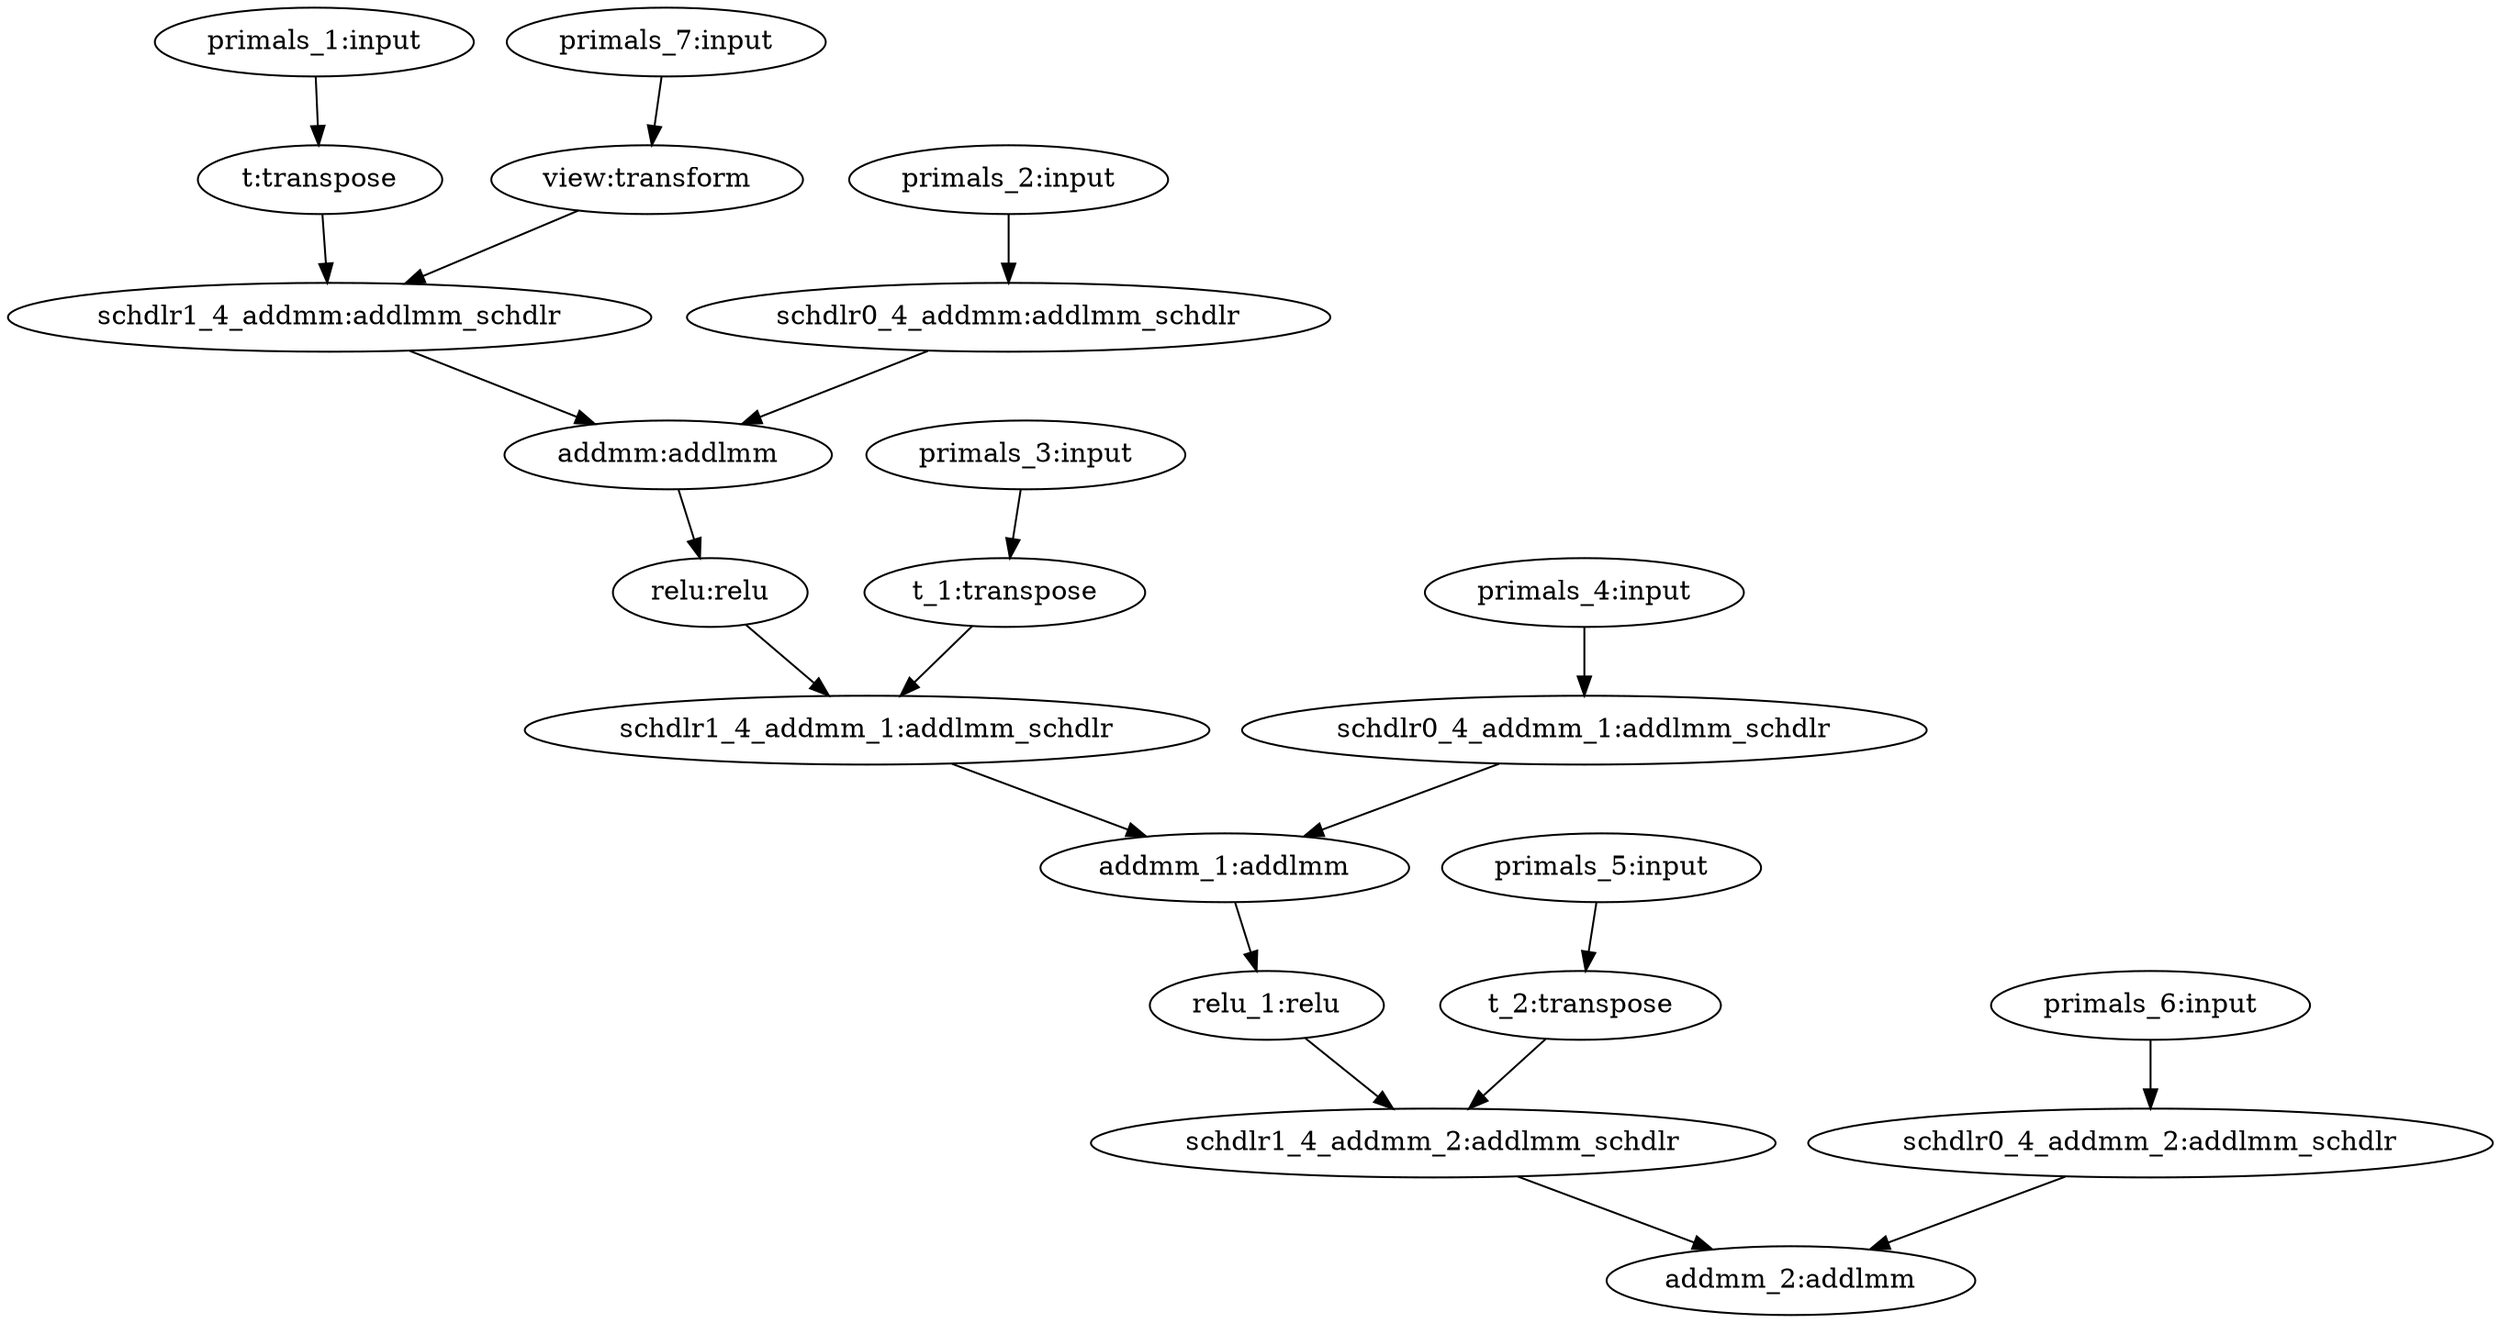 digraph {
	primals_1 [label="primals_1:input"]
	primals_2 [label="primals_2:input"]
	primals_3 [label="primals_3:input"]
	primals_4 [label="primals_4:input"]
	primals_5 [label="primals_5:input"]
	primals_6 [label="primals_6:input"]
	primals_7 [label="primals_7:input"]
	view [label="view:transform"]
	t [label="t:transpose"]
	addmm [label="addmm:addlmm"]
	schdlr0_4_addmm [label="schdlr0_4_addmm:addlmm_schdlr"]
	schdlr1_4_addmm [label="schdlr1_4_addmm:addlmm_schdlr"]
	relu [label="relu:relu"]
	t_1 [label="t_1:transpose"]
	addmm_1 [label="addmm_1:addlmm"]
	schdlr0_4_addmm_1 [label="schdlr0_4_addmm_1:addlmm_schdlr"]
	schdlr1_4_addmm_1 [label="schdlr1_4_addmm_1:addlmm_schdlr"]
	relu_1 [label="relu_1:relu"]
	t_2 [label="t_2:transpose"]
	addmm_2 [label="addmm_2:addlmm"]
	schdlr0_4_addmm_2 [label="schdlr0_4_addmm_2:addlmm_schdlr"]
	schdlr1_4_addmm_2 [label="schdlr1_4_addmm_2:addlmm_schdlr"]
	primals_1 -> t
	primals_2 -> schdlr0_4_addmm
	primals_3 -> t_1
	primals_4 -> schdlr0_4_addmm_1
	primals_5 -> t_2
	primals_6 -> schdlr0_4_addmm_2
	primals_7 -> view
	view -> schdlr1_4_addmm
	t -> schdlr1_4_addmm
	addmm -> relu
	schdlr0_4_addmm -> addmm
	schdlr1_4_addmm -> addmm
	relu -> schdlr1_4_addmm_1
	t_1 -> schdlr1_4_addmm_1
	addmm_1 -> relu_1
	schdlr0_4_addmm_1 -> addmm_1
	schdlr1_4_addmm_1 -> addmm_1
	relu_1 -> schdlr1_4_addmm_2
	t_2 -> schdlr1_4_addmm_2
	schdlr0_4_addmm_2 -> addmm_2
	schdlr1_4_addmm_2 -> addmm_2
}
